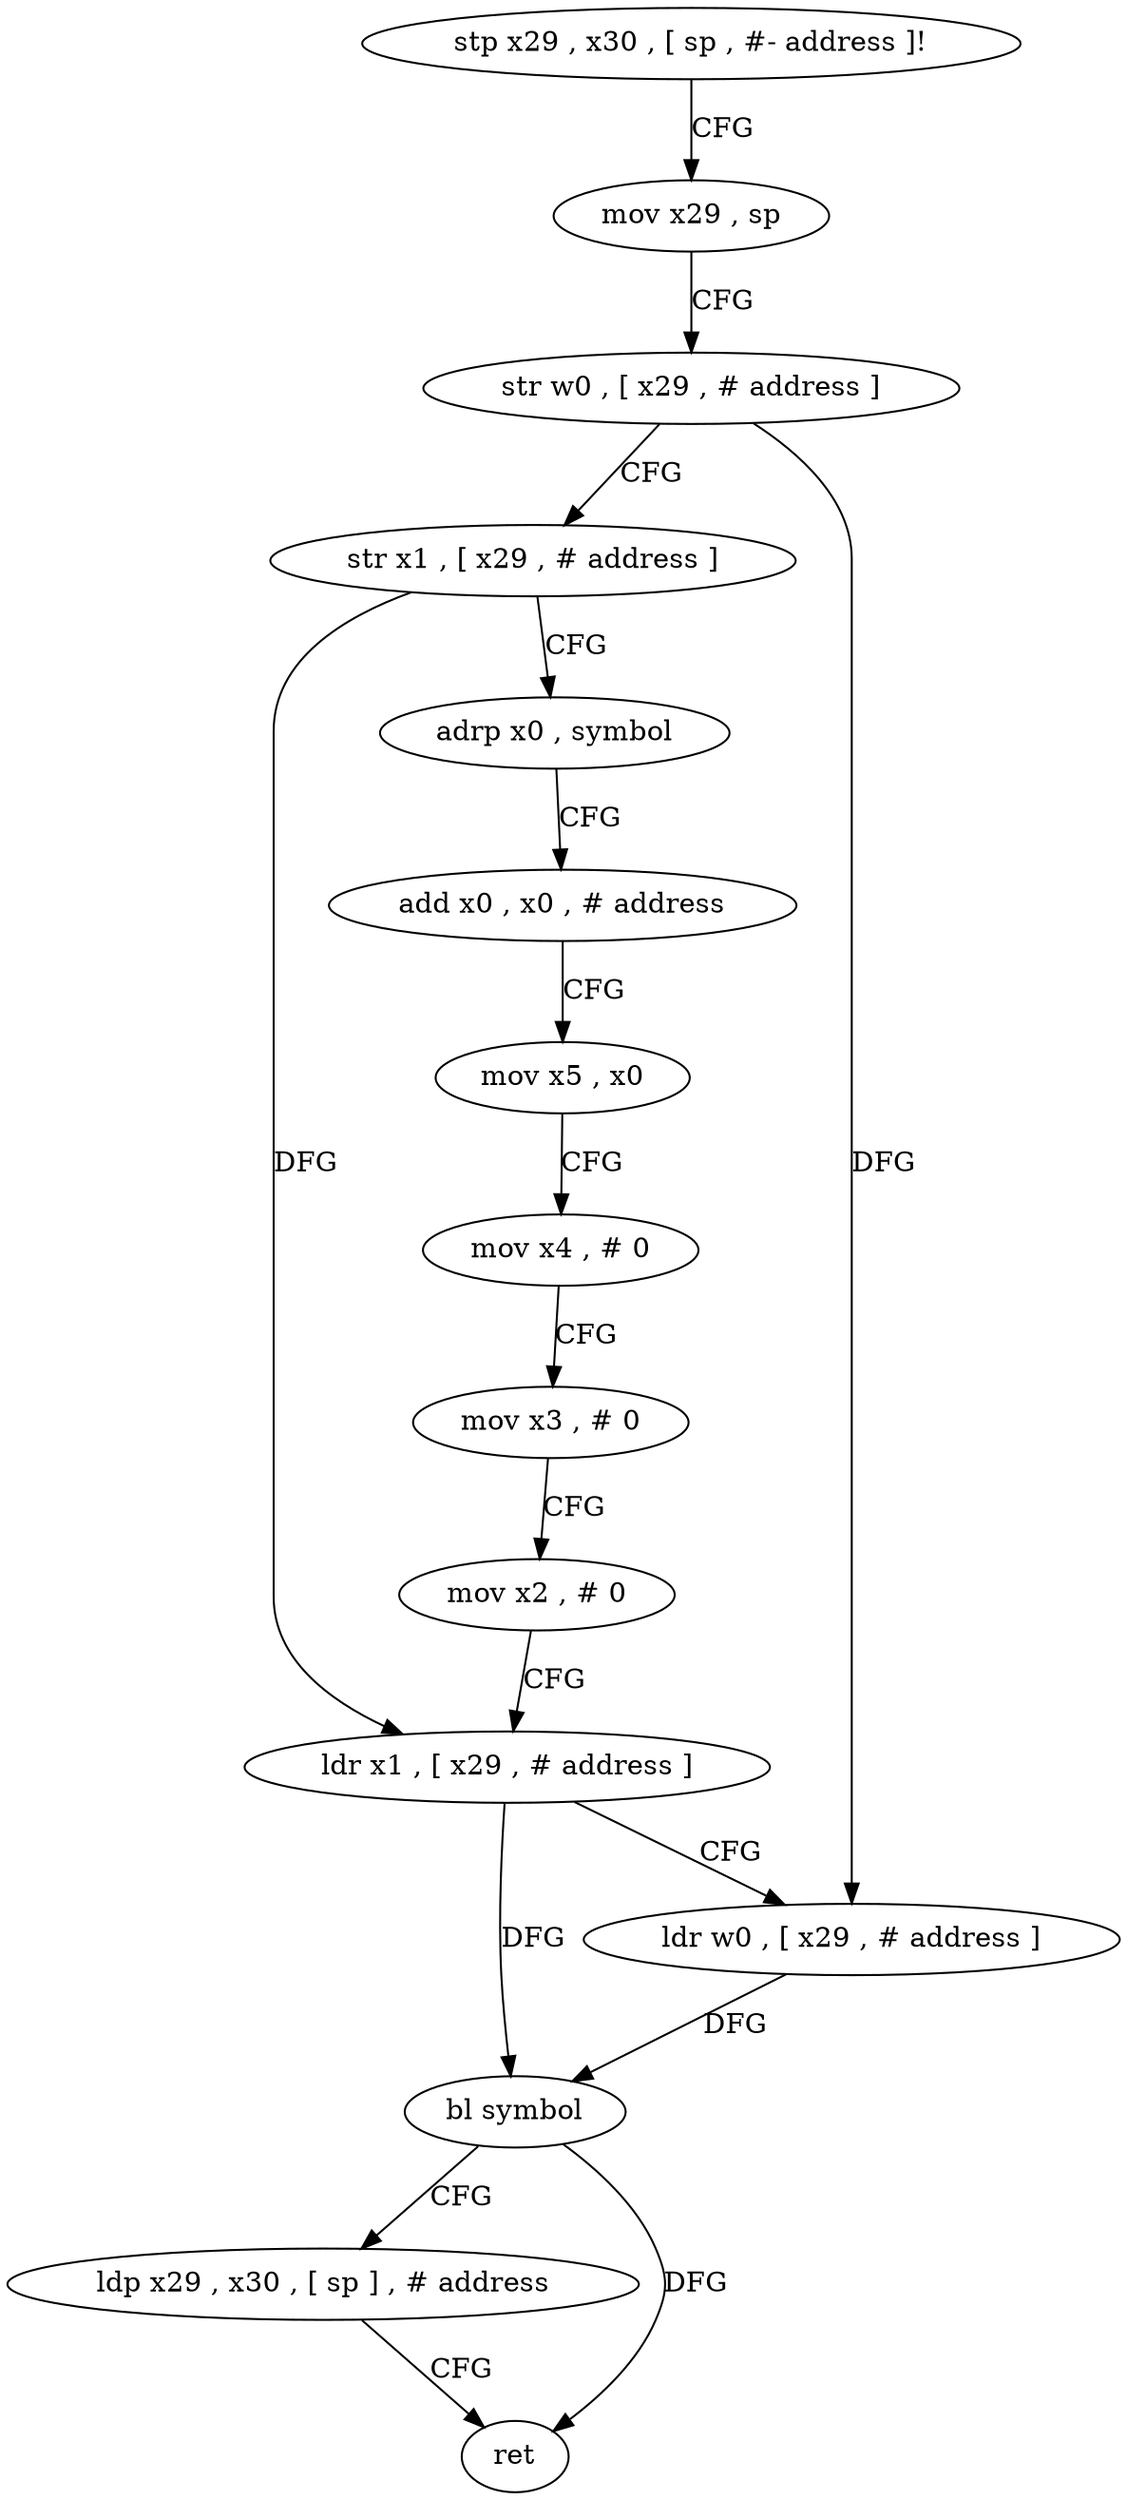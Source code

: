 digraph "func" {
"4297720" [label = "stp x29 , x30 , [ sp , #- address ]!" ]
"4297724" [label = "mov x29 , sp" ]
"4297728" [label = "str w0 , [ x29 , # address ]" ]
"4297732" [label = "str x1 , [ x29 , # address ]" ]
"4297736" [label = "adrp x0 , symbol" ]
"4297740" [label = "add x0 , x0 , # address" ]
"4297744" [label = "mov x5 , x0" ]
"4297748" [label = "mov x4 , # 0" ]
"4297752" [label = "mov x3 , # 0" ]
"4297756" [label = "mov x2 , # 0" ]
"4297760" [label = "ldr x1 , [ x29 , # address ]" ]
"4297764" [label = "ldr w0 , [ x29 , # address ]" ]
"4297768" [label = "bl symbol" ]
"4297772" [label = "ldp x29 , x30 , [ sp ] , # address" ]
"4297776" [label = "ret" ]
"4297720" -> "4297724" [ label = "CFG" ]
"4297724" -> "4297728" [ label = "CFG" ]
"4297728" -> "4297732" [ label = "CFG" ]
"4297728" -> "4297764" [ label = "DFG" ]
"4297732" -> "4297736" [ label = "CFG" ]
"4297732" -> "4297760" [ label = "DFG" ]
"4297736" -> "4297740" [ label = "CFG" ]
"4297740" -> "4297744" [ label = "CFG" ]
"4297744" -> "4297748" [ label = "CFG" ]
"4297748" -> "4297752" [ label = "CFG" ]
"4297752" -> "4297756" [ label = "CFG" ]
"4297756" -> "4297760" [ label = "CFG" ]
"4297760" -> "4297764" [ label = "CFG" ]
"4297760" -> "4297768" [ label = "DFG" ]
"4297764" -> "4297768" [ label = "DFG" ]
"4297768" -> "4297772" [ label = "CFG" ]
"4297768" -> "4297776" [ label = "DFG" ]
"4297772" -> "4297776" [ label = "CFG" ]
}

